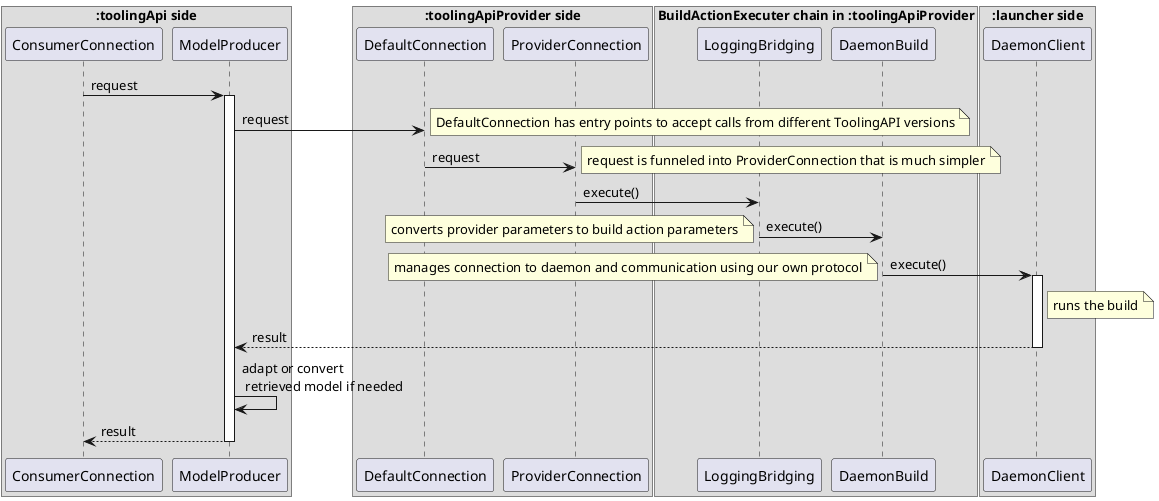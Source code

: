 @startuml
box ":toolingApi side"
  participant ConsumerConnection
  participant ModelProducer
end box
box ":toolingApiProvider side"
  participant DefaultConnection
  participant ProviderConnection
end box

ConsumerConnection -> ModelProducer: request
activate ModelProducer
ModelProducer -> DefaultConnection: request
note right
DefaultConnection has entry points to accept calls from different ToolingAPI versions
end note
DefaultConnection -> ProviderConnection: request
note right
request is funneled into ProviderConnection that is much simpler
end note
box "BuildActionExecuter chain in :toolingApiProvider"
	participant LoggingBridging
	participant DaemonBuild
end box
box ":launcher side"
	participant DaemonClient
end box
ProviderConnection -> LoggingBridging: execute()
LoggingBridging -> DaemonBuild: execute()
note left
converts provider parameters to build action parameters
end note
DaemonBuild -> DaemonClient: execute()
note left
manages connection to daemon and communication using our own protocol
end note
activate DaemonClient

note right of DaemonClient
runs the build
end note
DaemonClient --> ModelProducer: result
deactivate DaemonClient
ModelProducer -> ModelProducer: adapt or convert\n retrieved model if needed
ModelProducer --> ConsumerConnection: result
deactivate ModelProducer
@enduml
